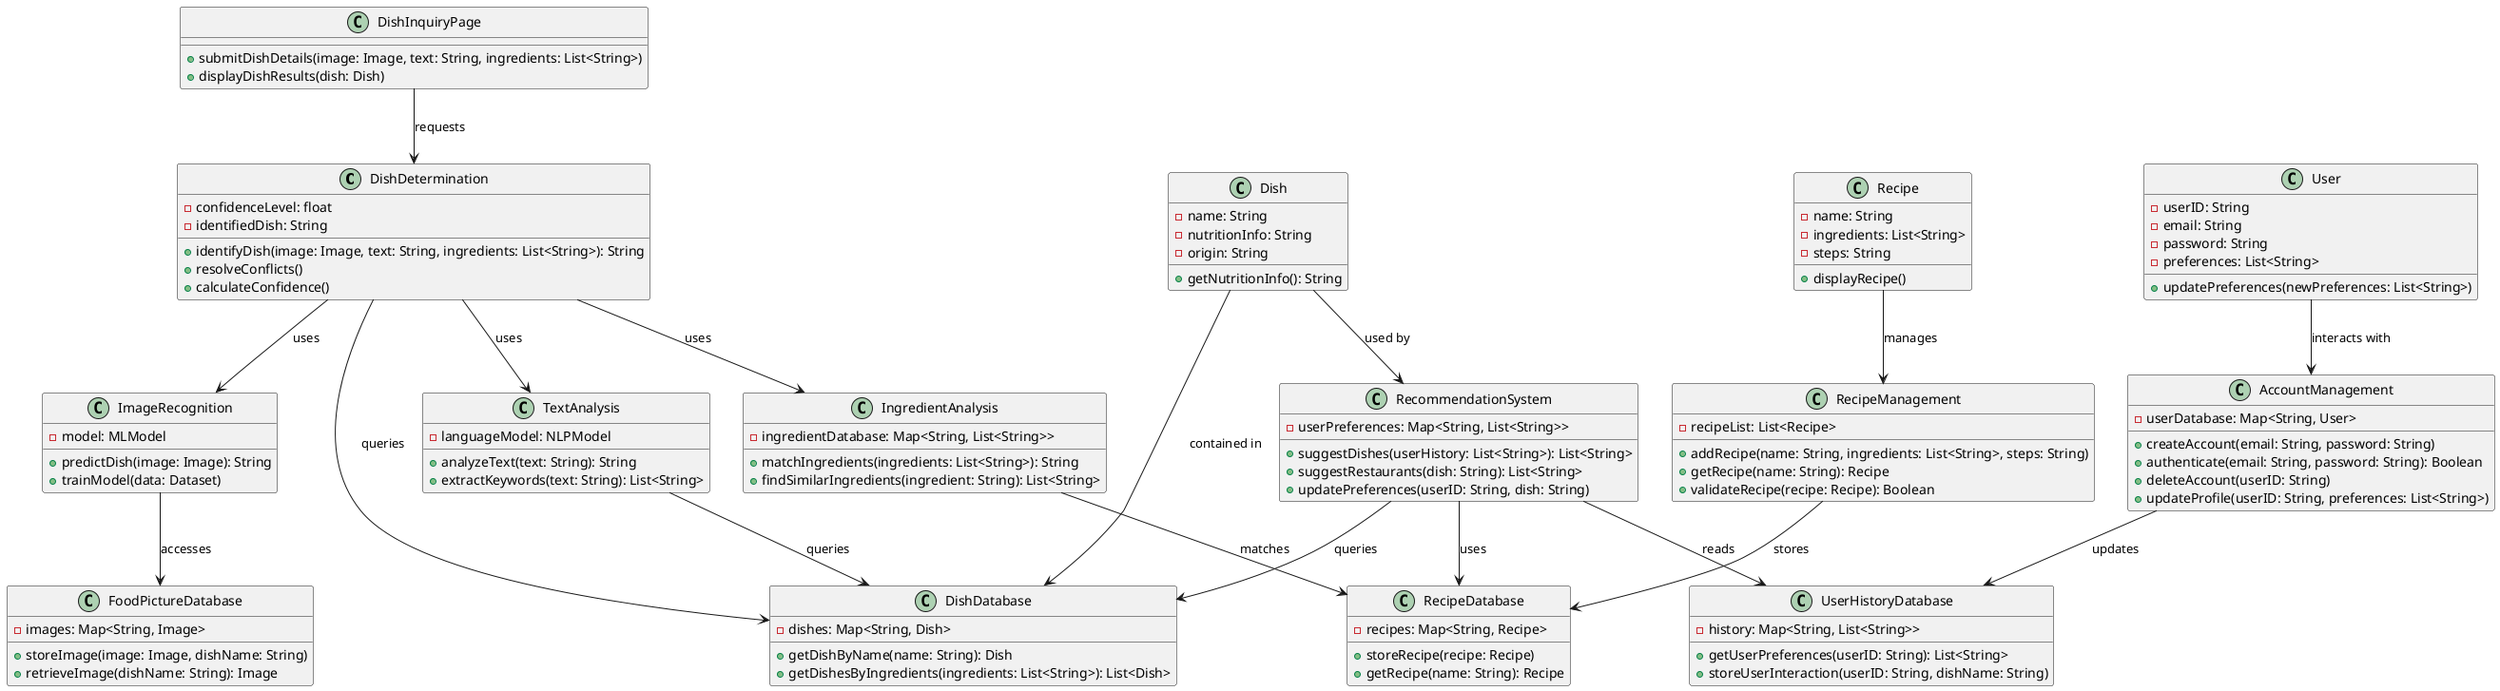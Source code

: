 @startuml

' Define classes for system architecture with attributes and methods

class "DishDetermination" {
    -confidenceLevel: float
    -identifiedDish: String
    +identifyDish(image: Image, text: String, ingredients: List<String>): String
    +resolveConflicts()
    +calculateConfidence()
}

class "ImageRecognition" {
    -model: MLModel
    +predictDish(image: Image): String
    +trainModel(data: Dataset)
}

class "TextAnalysis" {
    -languageModel: NLPModel
    +analyzeText(text: String): String
    +extractKeywords(text: String): List<String>
}

class "IngredientAnalysis" {
    -ingredientDatabase: Map<String, List<String>>
    +matchIngredients(ingredients: List<String>): String
    +findSimilarIngredients(ingredient: String): List<String>
}

class "RecipeManagement" {
    -recipeList: List<Recipe>
    +addRecipe(name: String, ingredients: List<String>, steps: String)
    +getRecipe(name: String): Recipe
    +validateRecipe(recipe: Recipe): Boolean
}

class "RecommendationSystem" {
    -userPreferences: Map<String, List<String>>
    +suggestDishes(userHistory: List<String>): List<String>
    +suggestRestaurants(dish: String): List<String>
    +updatePreferences(userID: String, dish: String)
}

class "AccountManagement" {
    -userDatabase: Map<String, User>
    +createAccount(email: String, password: String)
    +authenticate(email: String, password: String): Boolean
    +deleteAccount(userID: String)
    +updateProfile(userID: String, preferences: List<String>)
}

class "DishInquiryPage" {
    +submitDishDetails(image: Image, text: String, ingredients: List<String>)
    +displayDishResults(dish: Dish)
}

class "User" {
    -userID: String
    -email: String
    -password: String
    -preferences: List<String>
    +updatePreferences(newPreferences: List<String>)
}

class "Recipe" {
    -name: String
    -ingredients: List<String>
    -steps: String
    +displayRecipe()
}

class "Dish" {
    -name: String
    -nutritionInfo: String
    -origin: String
    +getNutritionInfo(): String
}

class "FoodPictureDatabase" {
    -images: Map<String, Image>
    +storeImage(image: Image, dishName: String)
    +retrieveImage(dishName: String): Image
}

class "DishDatabase" {
    -dishes: Map<String, Dish>
    +getDishByName(name: String): Dish
    +getDishesByIngredients(ingredients: List<String>): List<Dish>
}

class "RecipeDatabase" {
    -recipes: Map<String, Recipe>
    +storeRecipe(recipe: Recipe)
    +getRecipe(name: String): Recipe
}

class "UserHistoryDatabase" {
    -history: Map<String, List<String>>
    +getUserPreferences(userID: String): List<String>
    +storeUserInteraction(userID: String, dishName: String)
}

' Relationships

DishDetermination --> ImageRecognition : "uses"
DishDetermination --> TextAnalysis : "uses"
DishDetermination --> IngredientAnalysis : "uses"
DishDetermination --> DishDatabase : "queries"

ImageRecognition --> FoodPictureDatabase : "accesses"
TextAnalysis --> DishDatabase : "queries"
IngredientAnalysis --> RecipeDatabase : "matches"

DishInquiryPage --> DishDetermination : "requests"

RecommendationSystem --> UserHistoryDatabase : "reads"
RecommendationSystem --> DishDatabase : "queries"
RecommendationSystem --> RecipeDatabase : "uses"

AccountManagement --> UserHistoryDatabase : "updates"
User --> AccountManagement : "interacts with"

RecipeManagement --> RecipeDatabase : "stores"
Recipe --> RecipeManagement : "manages"

Dish --> DishDatabase : "contained in"
Dish --> RecommendationSystem : "used by"

@enduml